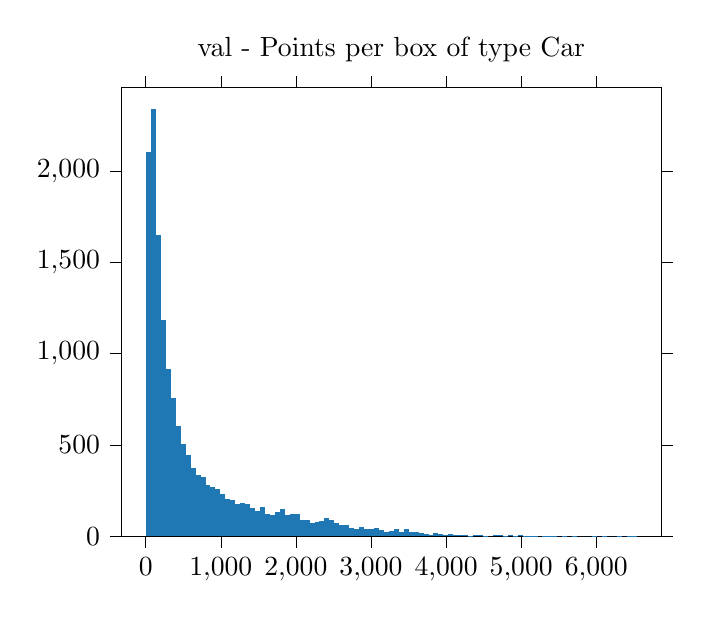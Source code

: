 % This file was created by tikzplotlib v0.8.5.
\begin{tikzpicture}

\definecolor{color0}{rgb}{0.122,0.467,0.706}

\begin{axis}[
tick align=outside,
tick pos=both,
title={val - Points per box of type Car},
x grid style={white!69.02!black},
xmin=-321.6, xmax=6863.6,
xtick style={color=black},
y grid style={white!69.02!black},
ymin=0, ymax=2457,
ytick style={color=black}
]
\draw[fill=color0,draw opacity=0] (axis cs:5,0) rectangle (axis cs:70.98,2104);
\draw[fill=color0,draw opacity=0] (axis cs:70.98,0) rectangle (axis cs:136.96,2340);
\draw[fill=color0,draw opacity=0] (axis cs:136.96,0) rectangle (axis cs:202.939,1653);
\draw[fill=color0,draw opacity=0] (axis cs:202.939,0) rectangle (axis cs:268.919,1184);
\draw[fill=color0,draw opacity=0] (axis cs:268.919,0) rectangle (axis cs:334.899,915);
\draw[fill=color0,draw opacity=0] (axis cs:334.899,0) rectangle (axis cs:400.879,759);
\draw[fill=color0,draw opacity=0] (axis cs:400.879,0) rectangle (axis cs:466.859,602);
\draw[fill=color0,draw opacity=0] (axis cs:466.859,0) rectangle (axis cs:532.838,503);
\draw[fill=color0,draw opacity=0] (axis cs:532.838,0) rectangle (axis cs:598.818,445);
\draw[fill=color0,draw opacity=0] (axis cs:598.818,0) rectangle (axis cs:664.798,375);
\draw[fill=color0,draw opacity=0] (axis cs:664.798,0) rectangle (axis cs:730.778,336);
\draw[fill=color0,draw opacity=0] (axis cs:730.778,0) rectangle (axis cs:796.758,324);
\draw[fill=color0,draw opacity=0] (axis cs:796.758,0) rectangle (axis cs:862.737,281);
\draw[fill=color0,draw opacity=0] (axis cs:862.737,0) rectangle (axis cs:928.717,268);
\draw[fill=color0,draw opacity=0] (axis cs:928.717,0) rectangle (axis cs:994.697,261);
\draw[fill=color0,draw opacity=0] (axis cs:994.697,0) rectangle (axis cs:1060.677,229);
\draw[fill=color0,draw opacity=0] (axis cs:1060.677,0) rectangle (axis cs:1126.657,206);
\draw[fill=color0,draw opacity=0] (axis cs:1126.657,0) rectangle (axis cs:1192.636,200);
\draw[fill=color0,draw opacity=0] (axis cs:1192.636,0) rectangle (axis cs:1258.616,174);
\draw[fill=color0,draw opacity=0] (axis cs:1258.616,0) rectangle (axis cs:1324.596,182);
\draw[fill=color0,draw opacity=0] (axis cs:1324.596,0) rectangle (axis cs:1390.576,179);
\draw[fill=color0,draw opacity=0] (axis cs:1390.576,0) rectangle (axis cs:1456.556,155);
\draw[fill=color0,draw opacity=0] (axis cs:1456.556,0) rectangle (axis cs:1522.535,140);
\draw[fill=color0,draw opacity=0] (axis cs:1522.535,0) rectangle (axis cs:1588.515,161);
\draw[fill=color0,draw opacity=0] (axis cs:1588.515,0) rectangle (axis cs:1654.495,122);
\draw[fill=color0,draw opacity=0] (axis cs:1654.495,0) rectangle (axis cs:1720.475,117);
\draw[fill=color0,draw opacity=0] (axis cs:1720.475,0) rectangle (axis cs:1786.455,135);
\draw[fill=color0,draw opacity=0] (axis cs:1786.455,0) rectangle (axis cs:1852.434,148);
\draw[fill=color0,draw opacity=0] (axis cs:1852.434,0) rectangle (axis cs:1918.414,115);
\draw[fill=color0,draw opacity=0] (axis cs:1918.414,0) rectangle (axis cs:1984.394,119);
\draw[fill=color0,draw opacity=0] (axis cs:1984.394,0) rectangle (axis cs:2050.374,122);
\draw[fill=color0,draw opacity=0] (axis cs:2050.374,0) rectangle (axis cs:2116.354,90);
\draw[fill=color0,draw opacity=0] (axis cs:2116.354,0) rectangle (axis cs:2182.333,91);
\draw[fill=color0,draw opacity=0] (axis cs:2182.333,0) rectangle (axis cs:2248.313,74);
\draw[fill=color0,draw opacity=0] (axis cs:2248.313,0) rectangle (axis cs:2314.293,80);
\draw[fill=color0,draw opacity=0] (axis cs:2314.293,0) rectangle (axis cs:2380.273,81);
\draw[fill=color0,draw opacity=0] (axis cs:2380.273,0) rectangle (axis cs:2446.253,100);
\draw[fill=color0,draw opacity=0] (axis cs:2446.253,0) rectangle (axis cs:2512.232,88);
\draw[fill=color0,draw opacity=0] (axis cs:2512.232,0) rectangle (axis cs:2578.212,70);
\draw[fill=color0,draw opacity=0] (axis cs:2578.212,0) rectangle (axis cs:2644.192,60);
\draw[fill=color0,draw opacity=0] (axis cs:2644.192,0) rectangle (axis cs:2710.172,62);
\draw[fill=color0,draw opacity=0] (axis cs:2710.172,0) rectangle (axis cs:2776.152,46);
\draw[fill=color0,draw opacity=0] (axis cs:2776.152,0) rectangle (axis cs:2842.131,41);
\draw[fill=color0,draw opacity=0] (axis cs:2842.131,0) rectangle (axis cs:2908.111,48);
\draw[fill=color0,draw opacity=0] (axis cs:2908.111,0) rectangle (axis cs:2974.091,37);
\draw[fill=color0,draw opacity=0] (axis cs:2974.091,0) rectangle (axis cs:3040.071,40);
\draw[fill=color0,draw opacity=0] (axis cs:3040.071,0) rectangle (axis cs:3106.051,44);
\draw[fill=color0,draw opacity=0] (axis cs:3106.051,0) rectangle (axis cs:3172.03,35);
\draw[fill=color0,draw opacity=0] (axis cs:3172.03,0) rectangle (axis cs:3238.01,23);
\draw[fill=color0,draw opacity=0] (axis cs:3238.01,0) rectangle (axis cs:3303.99,28);
\draw[fill=color0,draw opacity=0] (axis cs:3303.99,0) rectangle (axis cs:3369.97,41);
\draw[fill=color0,draw opacity=0] (axis cs:3369.97,0) rectangle (axis cs:3435.949,25);
\draw[fill=color0,draw opacity=0] (axis cs:3435.949,0) rectangle (axis cs:3501.929,38);
\draw[fill=color0,draw opacity=0] (axis cs:3501.929,0) rectangle (axis cs:3567.909,21);
\draw[fill=color0,draw opacity=0] (axis cs:3567.909,0) rectangle (axis cs:3633.889,22);
\draw[fill=color0,draw opacity=0] (axis cs:3633.889,0) rectangle (axis cs:3699.869,20);
\draw[fill=color0,draw opacity=0] (axis cs:3699.869,0) rectangle (axis cs:3765.848,14);
\draw[fill=color0,draw opacity=0] (axis cs:3765.848,0) rectangle (axis cs:3831.828,9);
\draw[fill=color0,draw opacity=0] (axis cs:3831.828,0) rectangle (axis cs:3897.808,18);
\draw[fill=color0,draw opacity=0] (axis cs:3897.808,0) rectangle (axis cs:3963.788,13);
\draw[fill=color0,draw opacity=0] (axis cs:3963.788,0) rectangle (axis cs:4029.768,4);
\draw[fill=color0,draw opacity=0] (axis cs:4029.768,0) rectangle (axis cs:4095.747,13);
\draw[fill=color0,draw opacity=0] (axis cs:4095.747,0) rectangle (axis cs:4161.727,6);
\draw[fill=color0,draw opacity=0] (axis cs:4161.727,0) rectangle (axis cs:4227.707,7);
\draw[fill=color0,draw opacity=0] (axis cs:4227.707,0) rectangle (axis cs:4293.687,7);
\draw[fill=color0,draw opacity=0] (axis cs:4293.687,0) rectangle (axis cs:4359.667,1);
\draw[fill=color0,draw opacity=0] (axis cs:4359.667,0) rectangle (axis cs:4425.646,7);
\draw[fill=color0,draw opacity=0] (axis cs:4425.646,0) rectangle (axis cs:4491.626,6);
\draw[fill=color0,draw opacity=0] (axis cs:4491.626,0) rectangle (axis cs:4557.606,3);
\draw[fill=color0,draw opacity=0] (axis cs:4557.606,0) rectangle (axis cs:4623.586,0);
\draw[fill=color0,draw opacity=0] (axis cs:4623.586,0) rectangle (axis cs:4689.566,7);
\draw[fill=color0,draw opacity=0] (axis cs:4689.566,0) rectangle (axis cs:4755.545,6);
\draw[fill=color0,draw opacity=0] (axis cs:4755.545,0) rectangle (axis cs:4821.525,3);
\draw[fill=color0,draw opacity=0] (axis cs:4821.525,0) rectangle (axis cs:4887.505,6);
\draw[fill=color0,draw opacity=0] (axis cs:4887.505,0) rectangle (axis cs:4953.485,1);
\draw[fill=color0,draw opacity=0] (axis cs:4953.485,0) rectangle (axis cs:5019.465,6);
\draw[fill=color0,draw opacity=0] (axis cs:5019.465,0) rectangle (axis cs:5085.444,1);
\draw[fill=color0,draw opacity=0] (axis cs:5085.444,0) rectangle (axis cs:5151.424,1);
\draw[fill=color0,draw opacity=0] (axis cs:5151.424,0) rectangle (axis cs:5217.404,1);
\draw[fill=color0,draw opacity=0] (axis cs:5217.404,0) rectangle (axis cs:5283.384,0);
\draw[fill=color0,draw opacity=0] (axis cs:5283.384,0) rectangle (axis cs:5349.364,2);
\draw[fill=color0,draw opacity=0] (axis cs:5349.364,0) rectangle (axis cs:5415.343,1);
\draw[fill=color0,draw opacity=0] (axis cs:5415.343,0) rectangle (axis cs:5481.323,2);
\draw[fill=color0,draw opacity=0] (axis cs:5481.323,0) rectangle (axis cs:5547.303,0);
\draw[fill=color0,draw opacity=0] (axis cs:5547.303,0) rectangle (axis cs:5613.283,1);
\draw[fill=color0,draw opacity=0] (axis cs:5613.283,0) rectangle (axis cs:5679.263,0);
\draw[fill=color0,draw opacity=0] (axis cs:5679.263,0) rectangle (axis cs:5745.242,1);
\draw[fill=color0,draw opacity=0] (axis cs:5745.242,0) rectangle (axis cs:5811.222,0);
\draw[fill=color0,draw opacity=0] (axis cs:5811.222,0) rectangle (axis cs:5877.202,0);
\draw[fill=color0,draw opacity=0] (axis cs:5877.202,0) rectangle (axis cs:5943.182,0);
\draw[fill=color0,draw opacity=0] (axis cs:5943.182,0) rectangle (axis cs:6009.162,1);
\draw[fill=color0,draw opacity=0] (axis cs:6009.162,0) rectangle (axis cs:6075.141,0);
\draw[fill=color0,draw opacity=0] (axis cs:6075.141,0) rectangle (axis cs:6141.121,2);
\draw[fill=color0,draw opacity=0] (axis cs:6141.121,0) rectangle (axis cs:6207.101,0);
\draw[fill=color0,draw opacity=0] (axis cs:6207.101,0) rectangle (axis cs:6273.081,0);
\draw[fill=color0,draw opacity=0] (axis cs:6273.081,0) rectangle (axis cs:6339.061,1);
\draw[fill=color0,draw opacity=0] (axis cs:6339.061,0) rectangle (axis cs:6405.04,0);
\draw[fill=color0,draw opacity=0] (axis cs:6405.04,0) rectangle (axis cs:6471.02,2);
\draw[fill=color0,draw opacity=0] (axis cs:6471.02,0) rectangle (axis cs:6537,1);
\end{axis}

\end{tikzpicture}
